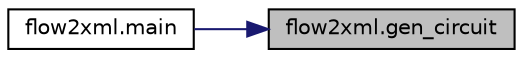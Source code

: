 digraph "flow2xml.gen_circuit"
{
 // LATEX_PDF_SIZE
  edge [fontname="Helvetica",fontsize="10",labelfontname="Helvetica",labelfontsize="10"];
  node [fontname="Helvetica",fontsize="10",shape=record];
  rankdir="RL";
  Node1 [label="flow2xml.gen_circuit",height=0.2,width=0.4,color="black", fillcolor="grey75", style="filled", fontcolor="black",tooltip="構文木を条件回路を表現するニモニックに変換する"];
  Node1 -> Node2 [dir="back",color="midnightblue",fontsize="10",style="solid",fontname="Helvetica"];
  Node2 [label="flow2xml.main",height=0.2,width=0.4,color="black", fillcolor="white", style="filled",URL="$namespaceflow2xml.html#ae7681f48e2a027cec45897bfcd4a2c47",tooltip="メイン関数"];
}
